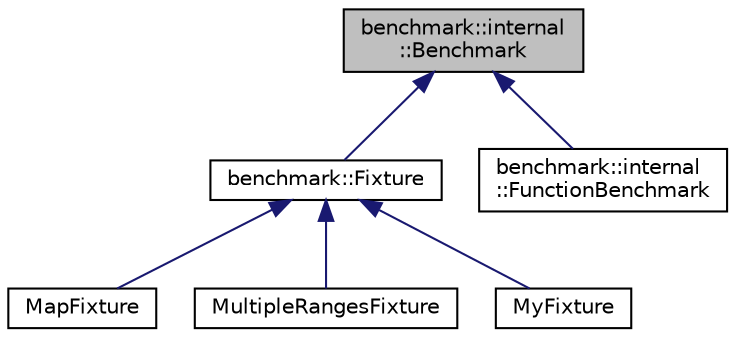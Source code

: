 digraph "benchmark::internal::Benchmark"
{
  edge [fontname="Helvetica",fontsize="10",labelfontname="Helvetica",labelfontsize="10"];
  node [fontname="Helvetica",fontsize="10",shape=record];
  Node0 [label="benchmark::internal\l::Benchmark",height=0.2,width=0.4,color="black", fillcolor="grey75", style="filled", fontcolor="black"];
  Node0 -> Node1 [dir="back",color="midnightblue",fontsize="10",style="solid",fontname="Helvetica"];
  Node1 [label="benchmark::Fixture",height=0.2,width=0.4,color="black", fillcolor="white", style="filled",URL="$classbenchmark_1_1_fixture.html"];
  Node1 -> Node2 [dir="back",color="midnightblue",fontsize="10",style="solid",fontname="Helvetica"];
  Node2 [label="MapFixture",height=0.2,width=0.4,color="black", fillcolor="white", style="filled",URL="$class_map_fixture.html"];
  Node1 -> Node3 [dir="back",color="midnightblue",fontsize="10",style="solid",fontname="Helvetica"];
  Node3 [label="MultipleRangesFixture",height=0.2,width=0.4,color="black", fillcolor="white", style="filled",URL="$class_multiple_ranges_fixture.html"];
  Node1 -> Node4 [dir="back",color="midnightblue",fontsize="10",style="solid",fontname="Helvetica"];
  Node4 [label="MyFixture",height=0.2,width=0.4,color="black", fillcolor="white", style="filled",URL="$class_my_fixture.html"];
  Node0 -> Node5 [dir="back",color="midnightblue",fontsize="10",style="solid",fontname="Helvetica"];
  Node5 [label="benchmark::internal\l::FunctionBenchmark",height=0.2,width=0.4,color="black", fillcolor="white", style="filled",URL="$classbenchmark_1_1internal_1_1_function_benchmark.html"];
}
